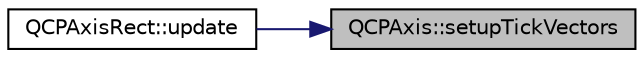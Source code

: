 digraph "QCPAxis::setupTickVectors"
{
 // LATEX_PDF_SIZE
  edge [fontname="Helvetica",fontsize="10",labelfontname="Helvetica",labelfontsize="10"];
  node [fontname="Helvetica",fontsize="10",shape=record];
  rankdir="RL";
  Node1 [label="QCPAxis::setupTickVectors",height=0.2,width=0.4,color="black", fillcolor="grey75", style="filled", fontcolor="black",tooltip=" "];
  Node1 -> Node2 [dir="back",color="midnightblue",fontsize="10",style="solid",fontname="Helvetica"];
  Node2 [label="QCPAxisRect::update",height=0.2,width=0.4,color="black", fillcolor="white", style="filled",URL="$classQCPAxisRect.html#add049d464b9ef2ccdc638adc4ccb4aca",tooltip=" "];
}
